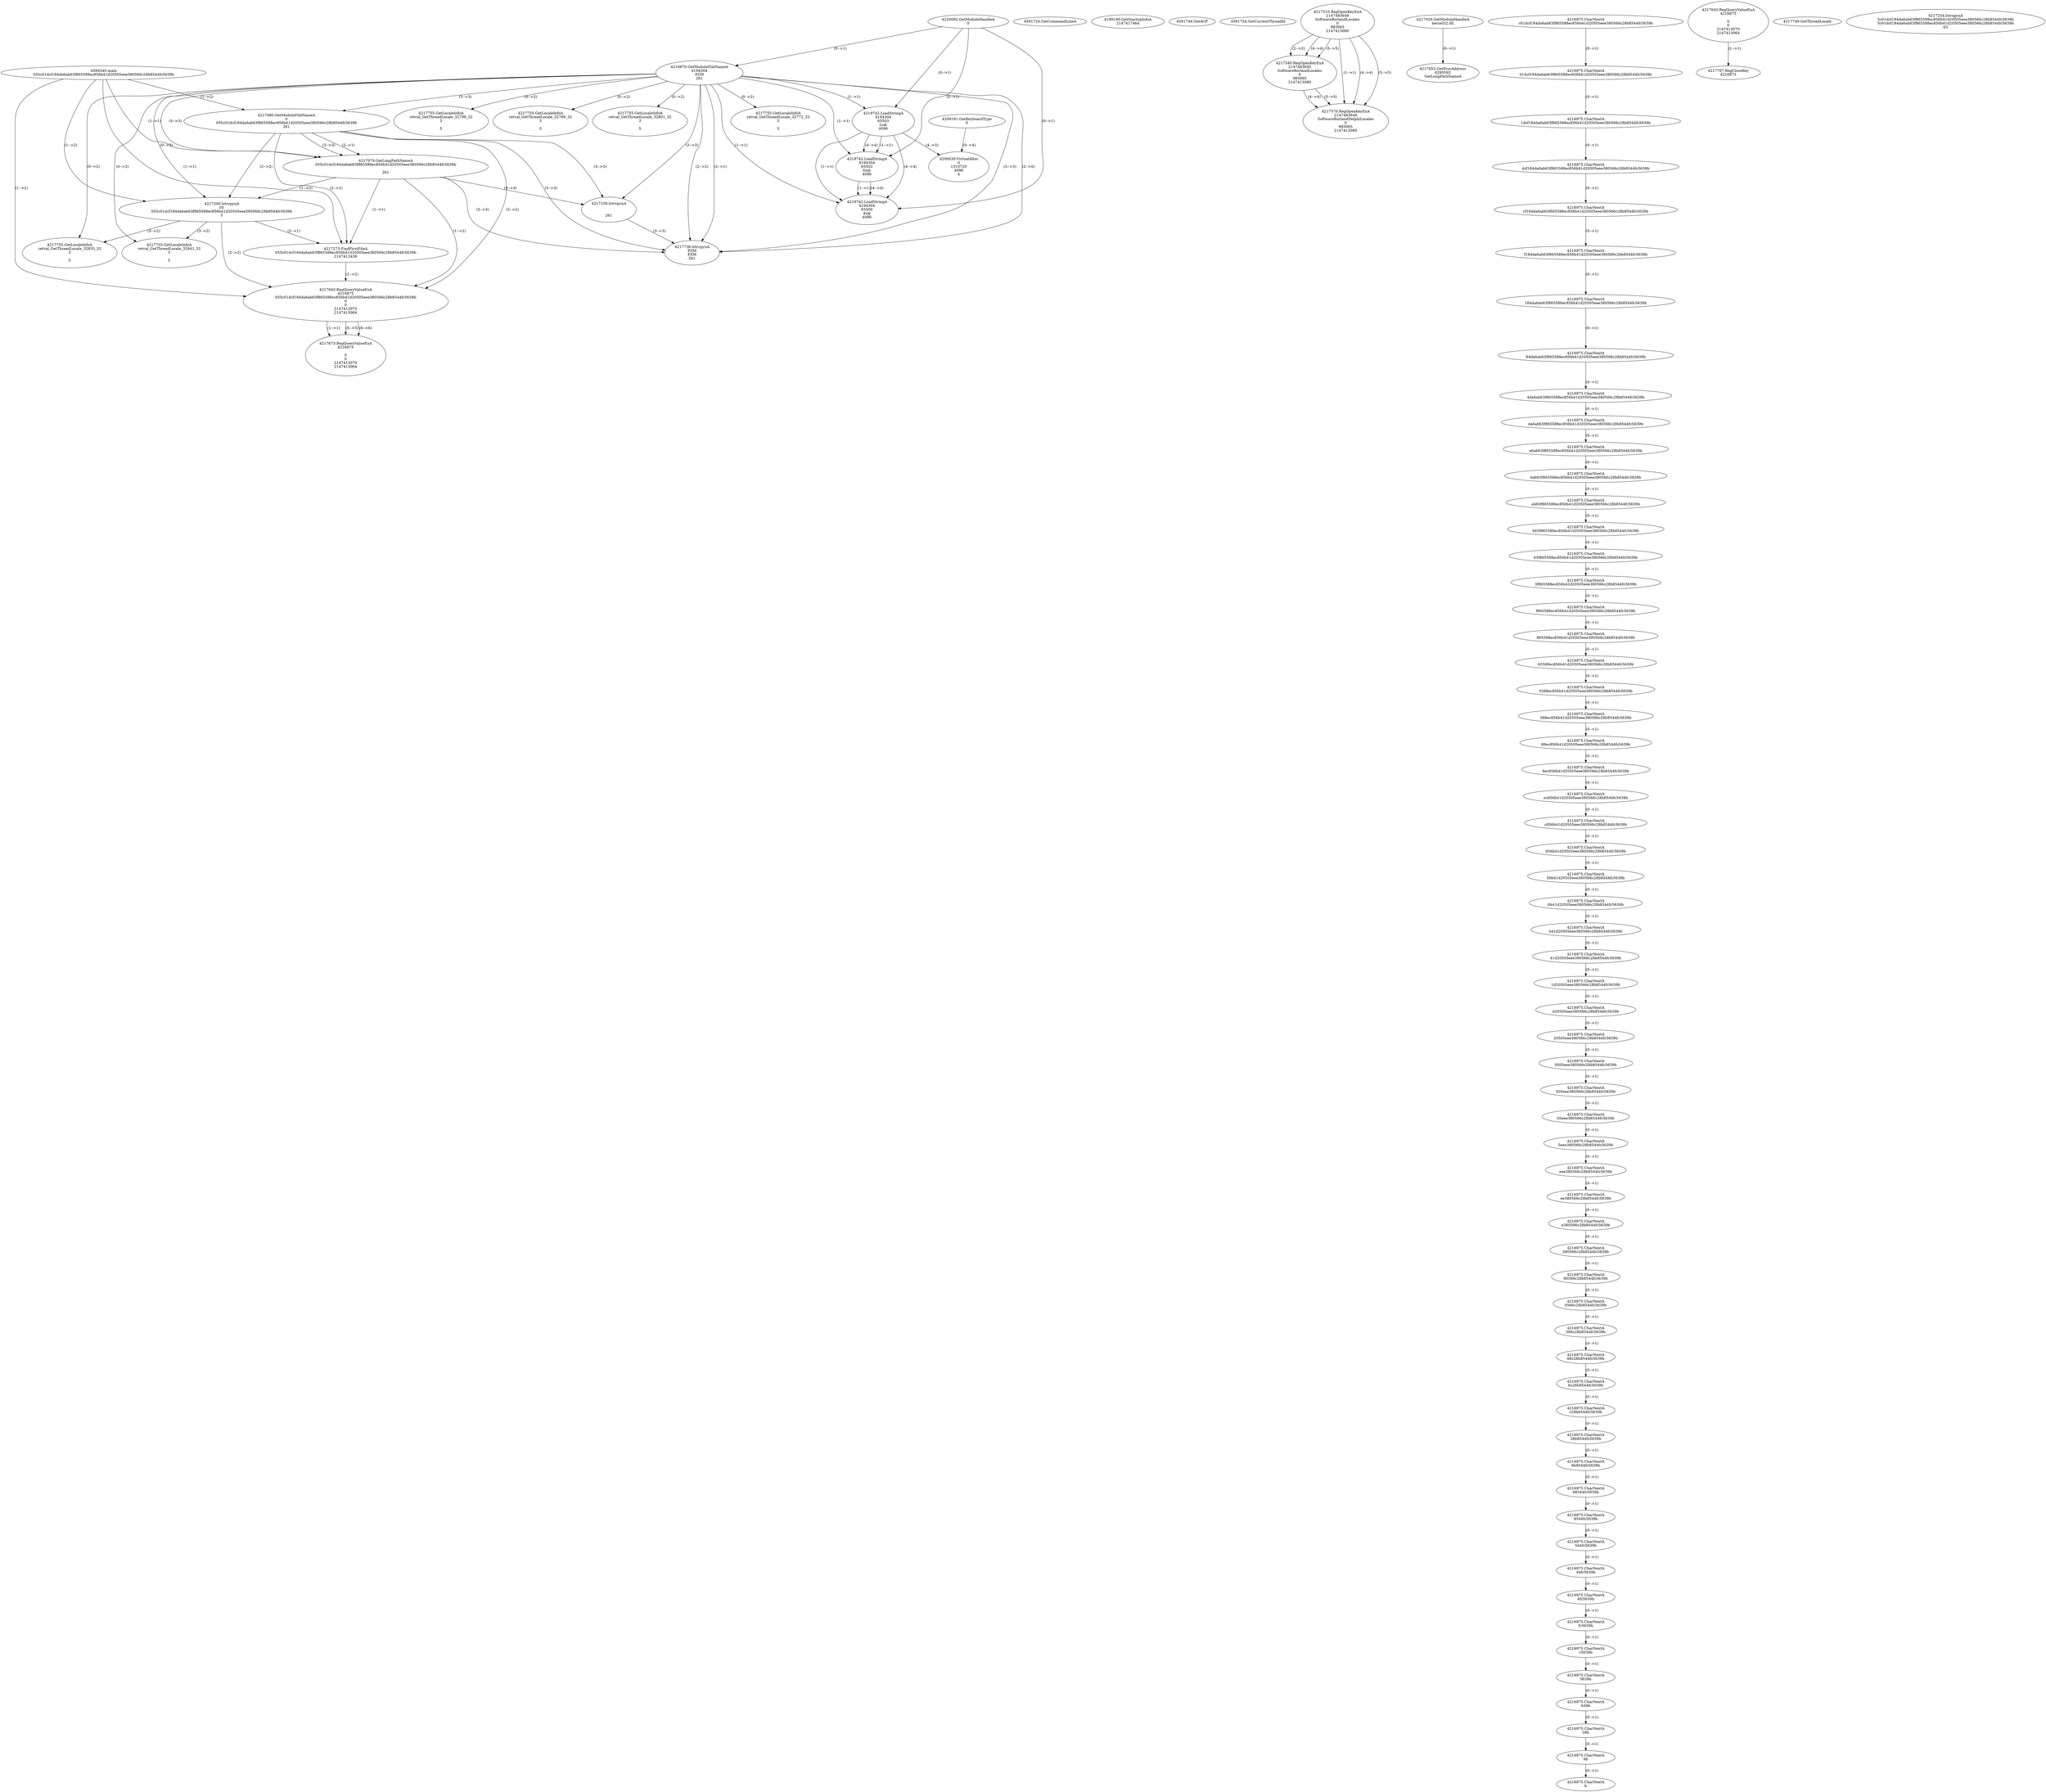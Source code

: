// Global SCDG with merge call
digraph {
	0 [label="4594340.main
055c01dcf184da6ab63f865588ec856b41d20505eee380566c28b8544fc5639b"]
	1 [label="4220092.GetModuleHandleA
0"]
	2 [label="4208181.GetKeyboardType
0"]
	3 [label="4591724.GetCommandLineA
"]
	4 [label="4199190.GetStartupInfoA
2147417464"]
	5 [label="4591744.GetACP
"]
	6 [label="4591754.GetCurrentThreadId
"]
	7 [label="4216870.GetModuleFileNameA
4194304
PZM
261"]
	1 -> 7 [label="(0-->1)"]
	8 [label="4217480.GetModuleFileNameA
0
055c01dcf184da6ab63f865588ec856b41d20505eee380566c28b8544fc5639b
261"]
	0 -> 8 [label="(1-->2)"]
	7 -> 8 [label="(3-->3)"]
	9 [label="4217510.RegOpenKeyExA
2147483649
Software\Borland\Locales
0
983065
2147413080"]
	10 [label="4217540.RegOpenKeyExA
2147483650
Software\Borland\Locales
0
983065
2147413080"]
	9 -> 10 [label="(2-->2)"]
	9 -> 10 [label="(4-->4)"]
	9 -> 10 [label="(5-->5)"]
	11 [label="4217029.GetModuleHandleA
kernel32.dll"]
	12 [label="4217052.GetProcAddress
6295592
GetLongPathNameA"]
	11 -> 12 [label="(0-->1)"]
	13 [label="4217079.GetLongPathNameA
055c01dcf184da6ab63f865588ec856b41d20505eee380566c28b8544fc5639b

261"]
	0 -> 13 [label="(1-->1)"]
	8 -> 13 [label="(2-->1)"]
	7 -> 13 [label="(3-->3)"]
	8 -> 13 [label="(3-->3)"]
	14 [label="4217200.lstrcpynA
05
055c01dcf184da6ab63f865588ec856b41d20505eee380566c28b8544fc5639b
3"]
	0 -> 14 [label="(1-->2)"]
	8 -> 14 [label="(2-->2)"]
	13 -> 14 [label="(1-->2)"]
	7 -> 14 [label="(0-->3)"]
	15 [label="4216975.CharNextA
c01dcf184da6ab63f865588ec856b41d20505eee380566c28b8544fc5639b"]
	16 [label="4216975.CharNextA
01dcf184da6ab63f865588ec856b41d20505eee380566c28b8544fc5639b"]
	15 -> 16 [label="(0-->1)"]
	17 [label="4216975.CharNextA
1dcf184da6ab63f865588ec856b41d20505eee380566c28b8544fc5639b"]
	16 -> 17 [label="(0-->1)"]
	18 [label="4216975.CharNextA
dcf184da6ab63f865588ec856b41d20505eee380566c28b8544fc5639b"]
	17 -> 18 [label="(0-->1)"]
	19 [label="4216975.CharNextA
cf184da6ab63f865588ec856b41d20505eee380566c28b8544fc5639b"]
	18 -> 19 [label="(0-->1)"]
	20 [label="4216975.CharNextA
f184da6ab63f865588ec856b41d20505eee380566c28b8544fc5639b"]
	19 -> 20 [label="(0-->1)"]
	21 [label="4216975.CharNextA
184da6ab63f865588ec856b41d20505eee380566c28b8544fc5639b"]
	20 -> 21 [label="(0-->1)"]
	22 [label="4216975.CharNextA
84da6ab63f865588ec856b41d20505eee380566c28b8544fc5639b"]
	21 -> 22 [label="(0-->1)"]
	23 [label="4216975.CharNextA
4da6ab63f865588ec856b41d20505eee380566c28b8544fc5639b"]
	22 -> 23 [label="(0-->1)"]
	24 [label="4217570.RegOpenKeyExA
2147483649
Software\Borland\Delphi\Locales
0
983065
2147413080"]
	9 -> 24 [label="(1-->1)"]
	9 -> 24 [label="(4-->4)"]
	10 -> 24 [label="(4-->4)"]
	9 -> 24 [label="(5-->5)"]
	10 -> 24 [label="(5-->5)"]
	25 [label="4217100.lstrcpynA


261"]
	7 -> 25 [label="(3-->3)"]
	8 -> 25 [label="(3-->3)"]
	13 -> 25 [label="(3-->3)"]
	26 [label="4217643.RegQueryValueExA
4216875

0
0
2147413070
2147413064"]
	27 [label="4217707.RegCloseKey
4216875"]
	26 -> 27 [label="(1-->1)"]
	28 [label="4217736.lstrcpynA
PZM
PZM
261"]
	7 -> 28 [label="(2-->1)"]
	7 -> 28 [label="(2-->2)"]
	7 -> 28 [label="(3-->3)"]
	8 -> 28 [label="(3-->3)"]
	13 -> 28 [label="(3-->3)"]
	25 -> 28 [label="(3-->3)"]
	7 -> 28 [label="(2-->0)"]
	29 [label="4217749.GetThreadLocale
"]
	30 [label="4217755.GetLocaleInfoA
retval_GetThreadLocale_32798_32
3

5"]
	7 -> 30 [label="(0-->2)"]
	31 [label="4219742.LoadStringA
4194304
65503
Ls@
4096"]
	1 -> 31 [label="(0-->1)"]
	7 -> 31 [label="(1-->1)"]
	32 [label="4219742.LoadStringA
4194304
65502
Ds@
4096"]
	1 -> 32 [label="(0-->1)"]
	7 -> 32 [label="(1-->1)"]
	31 -> 32 [label="(1-->1)"]
	31 -> 32 [label="(4-->4)"]
	33 [label="4219742.LoadStringA
4194304
65500
4s@
4096"]
	1 -> 33 [label="(0-->1)"]
	7 -> 33 [label="(1-->1)"]
	31 -> 33 [label="(1-->1)"]
	32 -> 33 [label="(1-->1)"]
	31 -> 33 [label="(4-->4)"]
	32 -> 33 [label="(4-->4)"]
	34 [label="4216975.CharNextA
da6ab63f865588ec856b41d20505eee380566c28b8544fc5639b"]
	23 -> 34 [label="(0-->1)"]
	35 [label="4216975.CharNextA
a6ab63f865588ec856b41d20505eee380566c28b8544fc5639b"]
	34 -> 35 [label="(0-->1)"]
	36 [label="4216975.CharNextA
6ab63f865588ec856b41d20505eee380566c28b8544fc5639b"]
	35 -> 36 [label="(0-->1)"]
	37 [label="4216975.CharNextA
ab63f865588ec856b41d20505eee380566c28b8544fc5639b"]
	36 -> 37 [label="(0-->1)"]
	38 [label="4216975.CharNextA
b63f865588ec856b41d20505eee380566c28b8544fc5639b"]
	37 -> 38 [label="(0-->1)"]
	39 [label="4216975.CharNextA
63f865588ec856b41d20505eee380566c28b8544fc5639b"]
	38 -> 39 [label="(0-->1)"]
	40 [label="4216975.CharNextA
3f865588ec856b41d20505eee380566c28b8544fc5639b"]
	39 -> 40 [label="(0-->1)"]
	41 [label="4216975.CharNextA
f865588ec856b41d20505eee380566c28b8544fc5639b"]
	40 -> 41 [label="(0-->1)"]
	42 [label="4216975.CharNextA
865588ec856b41d20505eee380566c28b8544fc5639b"]
	41 -> 42 [label="(0-->1)"]
	43 [label="4216975.CharNextA
65588ec856b41d20505eee380566c28b8544fc5639b"]
	42 -> 43 [label="(0-->1)"]
	44 [label="4216975.CharNextA
5588ec856b41d20505eee380566c28b8544fc5639b"]
	43 -> 44 [label="(0-->1)"]
	45 [label="4216975.CharNextA
588ec856b41d20505eee380566c28b8544fc5639b"]
	44 -> 45 [label="(0-->1)"]
	46 [label="4216975.CharNextA
88ec856b41d20505eee380566c28b8544fc5639b"]
	45 -> 46 [label="(0-->1)"]
	47 [label="4216975.CharNextA
8ec856b41d20505eee380566c28b8544fc5639b"]
	46 -> 47 [label="(0-->1)"]
	48 [label="4216975.CharNextA
ec856b41d20505eee380566c28b8544fc5639b"]
	47 -> 48 [label="(0-->1)"]
	49 [label="4216975.CharNextA
c856b41d20505eee380566c28b8544fc5639b"]
	48 -> 49 [label="(0-->1)"]
	50 [label="4216975.CharNextA
856b41d20505eee380566c28b8544fc5639b"]
	49 -> 50 [label="(0-->1)"]
	51 [label="4216975.CharNextA
56b41d20505eee380566c28b8544fc5639b"]
	50 -> 51 [label="(0-->1)"]
	52 [label="4216975.CharNextA
6b41d20505eee380566c28b8544fc5639b"]
	51 -> 52 [label="(0-->1)"]
	53 [label="4216975.CharNextA
b41d20505eee380566c28b8544fc5639b"]
	52 -> 53 [label="(0-->1)"]
	54 [label="4216975.CharNextA
41d20505eee380566c28b8544fc5639b"]
	53 -> 54 [label="(0-->1)"]
	55 [label="4216975.CharNextA
1d20505eee380566c28b8544fc5639b"]
	54 -> 55 [label="(0-->1)"]
	56 [label="4216975.CharNextA
d20505eee380566c28b8544fc5639b"]
	55 -> 56 [label="(0-->1)"]
	57 [label="4216975.CharNextA
20505eee380566c28b8544fc5639b"]
	56 -> 57 [label="(0-->1)"]
	58 [label="4216975.CharNextA
0505eee380566c28b8544fc5639b"]
	57 -> 58 [label="(0-->1)"]
	59 [label="4216975.CharNextA
505eee380566c28b8544fc5639b"]
	58 -> 59 [label="(0-->1)"]
	60 [label="4216975.CharNextA
05eee380566c28b8544fc5639b"]
	59 -> 60 [label="(0-->1)"]
	61 [label="4216975.CharNextA
5eee380566c28b8544fc5639b"]
	60 -> 61 [label="(0-->1)"]
	62 [label="4216975.CharNextA
eee380566c28b8544fc5639b"]
	61 -> 62 [label="(0-->1)"]
	63 [label="4216975.CharNextA
ee380566c28b8544fc5639b"]
	62 -> 63 [label="(0-->1)"]
	64 [label="4216975.CharNextA
e380566c28b8544fc5639b"]
	63 -> 64 [label="(0-->1)"]
	65 [label="4216975.CharNextA
380566c28b8544fc5639b"]
	64 -> 65 [label="(0-->1)"]
	66 [label="4216975.CharNextA
80566c28b8544fc5639b"]
	65 -> 66 [label="(0-->1)"]
	67 [label="4216975.CharNextA
0566c28b8544fc5639b"]
	66 -> 67 [label="(0-->1)"]
	68 [label="4216975.CharNextA
566c28b8544fc5639b"]
	67 -> 68 [label="(0-->1)"]
	69 [label="4216975.CharNextA
66c28b8544fc5639b"]
	68 -> 69 [label="(0-->1)"]
	70 [label="4216975.CharNextA
6c28b8544fc5639b"]
	69 -> 70 [label="(0-->1)"]
	71 [label="4216975.CharNextA
c28b8544fc5639b"]
	70 -> 71 [label="(0-->1)"]
	72 [label="4216975.CharNextA
28b8544fc5639b"]
	71 -> 72 [label="(0-->1)"]
	73 [label="4216975.CharNextA
8b8544fc5639b"]
	72 -> 73 [label="(0-->1)"]
	74 [label="4216975.CharNextA
b8544fc5639b"]
	73 -> 74 [label="(0-->1)"]
	75 [label="4216975.CharNextA
8544fc5639b"]
	74 -> 75 [label="(0-->1)"]
	76 [label="4216975.CharNextA
544fc5639b"]
	75 -> 76 [label="(0-->1)"]
	77 [label="4216975.CharNextA
44fc5639b"]
	76 -> 77 [label="(0-->1)"]
	78 [label="4216975.CharNextA
4fc5639b"]
	77 -> 78 [label="(0-->1)"]
	79 [label="4216975.CharNextA
fc5639b"]
	78 -> 79 [label="(0-->1)"]
	80 [label="4216975.CharNextA
c5639b"]
	79 -> 80 [label="(0-->1)"]
	81 [label="4216975.CharNextA
5639b"]
	80 -> 81 [label="(0-->1)"]
	82 [label="4216975.CharNextA
639b"]
	81 -> 82 [label="(0-->1)"]
	83 [label="4216975.CharNextA
39b"]
	82 -> 83 [label="(0-->1)"]
	84 [label="4216975.CharNextA
9b"]
	83 -> 84 [label="(0-->1)"]
	85 [label="4216975.CharNextA
b"]
	84 -> 85 [label="(0-->1)"]
	86 [label="4217254.lstrcpynA
5c01dcf184da6ab63f865588ec856b41d20505eee380566c28b8544fc5639b
5c01dcf184da6ab63f865588ec856b41d20505eee380566c28b8544fc5639b
63"]
	87 [label="4217273.FindFirstFileA
055c01dcf184da6ab63f865588ec856b41d20505eee380566c28b8544fc5639b
2147412438"]
	0 -> 87 [label="(1-->1)"]
	8 -> 87 [label="(2-->1)"]
	13 -> 87 [label="(1-->1)"]
	14 -> 87 [label="(2-->1)"]
	88 [label="4217643.RegQueryValueExA
4216875
055c01dcf184da6ab63f865588ec856b41d20505eee380566c28b8544fc5639b
0
0
2147413070
2147413064"]
	0 -> 88 [label="(1-->2)"]
	8 -> 88 [label="(2-->2)"]
	13 -> 88 [label="(1-->2)"]
	14 -> 88 [label="(2-->2)"]
	87 -> 88 [label="(1-->2)"]
	89 [label="4217673.RegQueryValueExA
4216875

0
0
2147413070
2147413064"]
	88 -> 89 [label="(1-->1)"]
	88 -> 89 [label="(5-->5)"]
	88 -> 89 [label="(6-->6)"]
	90 [label="4217755.GetLocaleInfoA
retval_GetThreadLocale_32833_32
3

5"]
	7 -> 90 [label="(0-->2)"]
	14 -> 90 [label="(3-->2)"]
	91 [label="4200030.VirtualAlloc
0
1310720
4096
4"]
	31 -> 91 [label="(4-->3)"]
	2 -> 91 [label="(0-->4)"]
	92 [label="4217755.GetLocaleInfoA
retval_GetThreadLocale_32789_32
3

5"]
	7 -> 92 [label="(0-->2)"]
	93 [label="4217755.GetLocaleInfoA
retval_GetThreadLocale_32801_32
3

5"]
	7 -> 93 [label="(0-->2)"]
	94 [label="4217755.GetLocaleInfoA
retval_GetThreadLocale_32841_32
3

5"]
	7 -> 94 [label="(0-->2)"]
	14 -> 94 [label="(3-->2)"]
	95 [label="4217755.GetLocaleInfoA
retval_GetThreadLocale_32772_32
3

5"]
	7 -> 95 [label="(0-->2)"]
}
